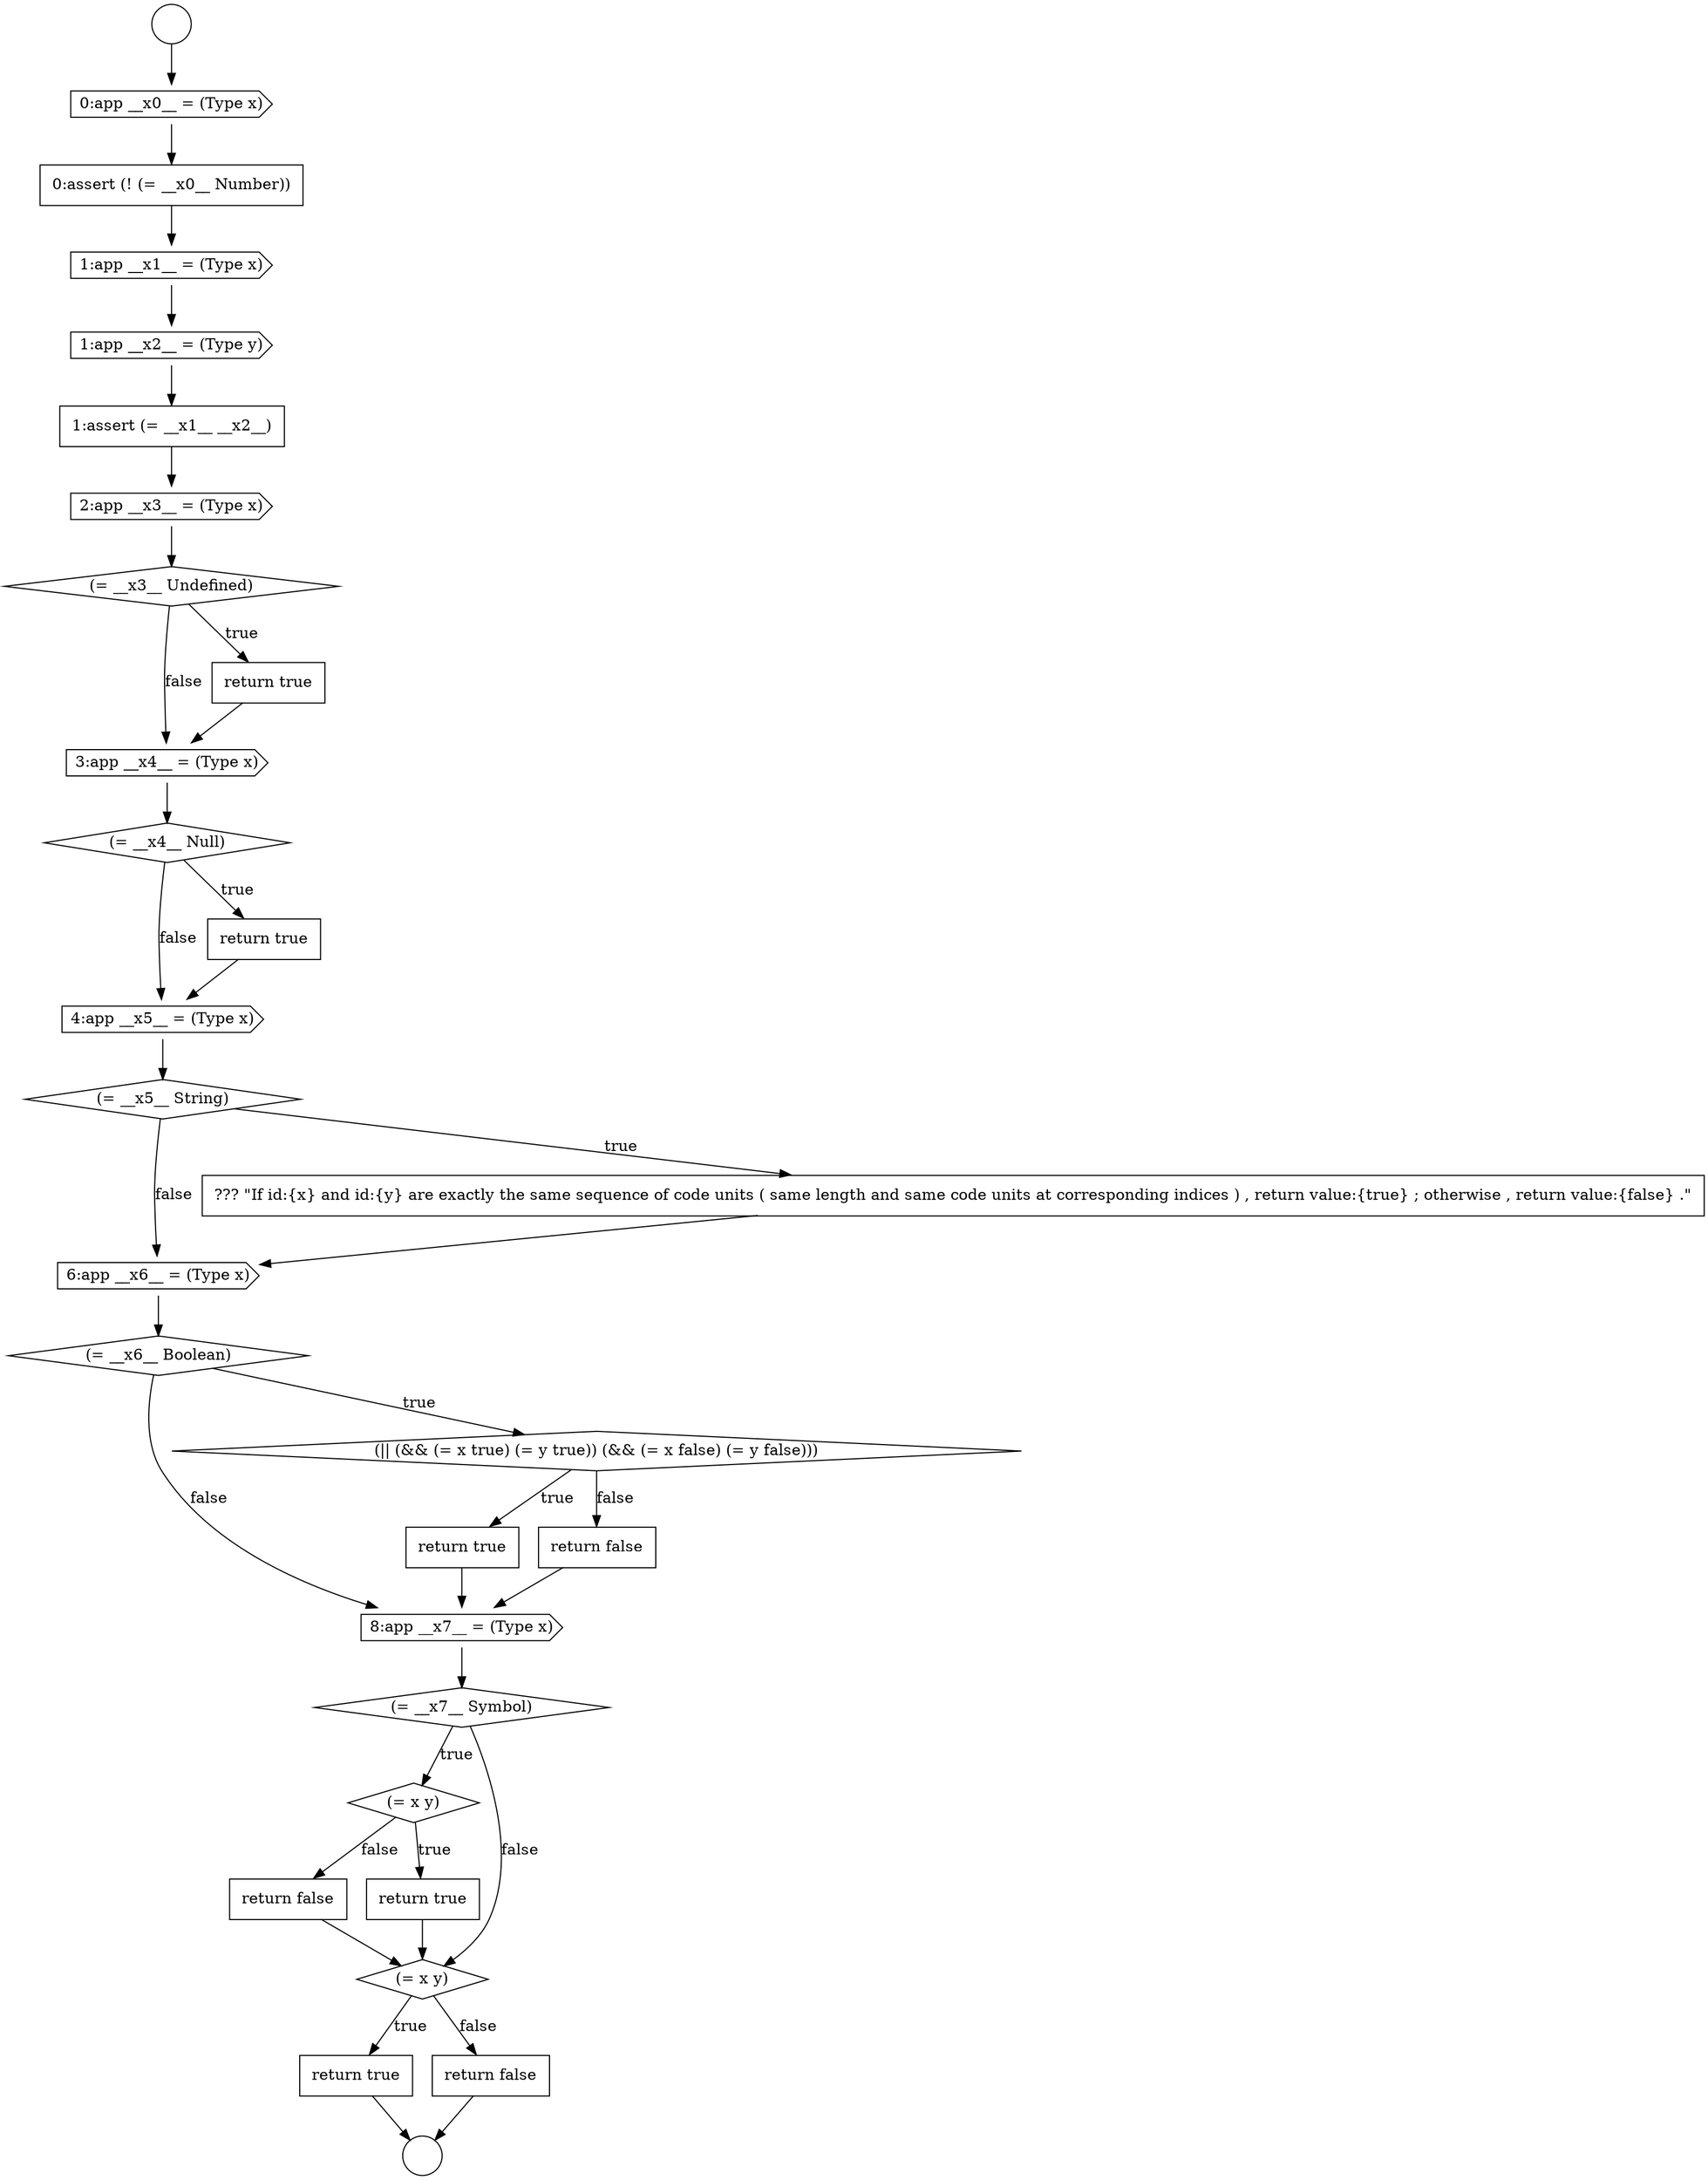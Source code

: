 digraph {
  node614 [shape=cds, label=<<font color="black">6:app __x6__ = (Type x)</font>> color="black" fillcolor="white" style=filled]
  node619 [shape=cds, label=<<font color="black">8:app __x7__ = (Type x)</font>> color="black" fillcolor="white" style=filled]
  node606 [shape=diamond, label=<<font color="black">(= __x3__ Undefined)</font>> color="black" fillcolor="white" style=filled]
  node623 [shape=none, margin=0, label=<<font color="black">
    <table border="0" cellborder="1" cellspacing="0" cellpadding="10">
      <tr><td align="left">return false</td></tr>
    </table>
  </font>> color="black" fillcolor="white" style=filled]
  node602 [shape=cds, label=<<font color="black">1:app __x1__ = (Type x)</font>> color="black" fillcolor="white" style=filled]
  node598 [shape=circle label=" " color="black" fillcolor="white" style=filled]
  node625 [shape=none, margin=0, label=<<font color="black">
    <table border="0" cellborder="1" cellspacing="0" cellpadding="10">
      <tr><td align="left">return true</td></tr>
    </table>
  </font>> color="black" fillcolor="white" style=filled]
  node611 [shape=cds, label=<<font color="black">4:app __x5__ = (Type x)</font>> color="black" fillcolor="white" style=filled]
  node608 [shape=cds, label=<<font color="black">3:app __x4__ = (Type x)</font>> color="black" fillcolor="white" style=filled]
  node617 [shape=none, margin=0, label=<<font color="black">
    <table border="0" cellborder="1" cellspacing="0" cellpadding="10">
      <tr><td align="left">return true</td></tr>
    </table>
  </font>> color="black" fillcolor="white" style=filled]
  node615 [shape=diamond, label=<<font color="black">(= __x6__ Boolean)</font>> color="black" fillcolor="white" style=filled]
  node610 [shape=none, margin=0, label=<<font color="black">
    <table border="0" cellborder="1" cellspacing="0" cellpadding="10">
      <tr><td align="left">return true</td></tr>
    </table>
  </font>> color="black" fillcolor="white" style=filled]
  node622 [shape=none, margin=0, label=<<font color="black">
    <table border="0" cellborder="1" cellspacing="0" cellpadding="10">
      <tr><td align="left">return true</td></tr>
    </table>
  </font>> color="black" fillcolor="white" style=filled]
  node605 [shape=cds, label=<<font color="black">2:app __x3__ = (Type x)</font>> color="black" fillcolor="white" style=filled]
  node618 [shape=none, margin=0, label=<<font color="black">
    <table border="0" cellborder="1" cellspacing="0" cellpadding="10">
      <tr><td align="left">return false</td></tr>
    </table>
  </font>> color="black" fillcolor="white" style=filled]
  node601 [shape=none, margin=0, label=<<font color="black">
    <table border="0" cellborder="1" cellspacing="0" cellpadding="10">
      <tr><td align="left">0:assert (! (= __x0__ Number))</td></tr>
    </table>
  </font>> color="black" fillcolor="white" style=filled]
  node604 [shape=none, margin=0, label=<<font color="black">
    <table border="0" cellborder="1" cellspacing="0" cellpadding="10">
      <tr><td align="left">1:assert (= __x1__ __x2__)</td></tr>
    </table>
  </font>> color="black" fillcolor="white" style=filled]
  node616 [shape=diamond, label=<<font color="black">(|| (&amp;&amp; (= x true) (= y true)) (&amp;&amp; (= x false) (= y false)))</font>> color="black" fillcolor="white" style=filled]
  node599 [shape=circle label=" " color="black" fillcolor="white" style=filled]
  node609 [shape=diamond, label=<<font color="black">(= __x4__ Null)</font>> color="black" fillcolor="white" style=filled]
  node621 [shape=diamond, label=<<font color="black">(= x y)</font>> color="black" fillcolor="white" style=filled]
  node626 [shape=none, margin=0, label=<<font color="black">
    <table border="0" cellborder="1" cellspacing="0" cellpadding="10">
      <tr><td align="left">return false</td></tr>
    </table>
  </font>> color="black" fillcolor="white" style=filled]
  node613 [shape=none, margin=0, label=<<font color="black">
    <table border="0" cellborder="1" cellspacing="0" cellpadding="10">
      <tr><td align="left">??? &quot;If id:{x} and id:{y} are exactly the same sequence of code units ( same length and same code units at corresponding indices ) , return value:{true} ; otherwise , return value:{false} .&quot;</td></tr>
    </table>
  </font>> color="black" fillcolor="white" style=filled]
  node600 [shape=cds, label=<<font color="black">0:app __x0__ = (Type x)</font>> color="black" fillcolor="white" style=filled]
  node612 [shape=diamond, label=<<font color="black">(= __x5__ String)</font>> color="black" fillcolor="white" style=filled]
  node620 [shape=diamond, label=<<font color="black">(= __x7__ Symbol)</font>> color="black" fillcolor="white" style=filled]
  node603 [shape=cds, label=<<font color="black">1:app __x2__ = (Type y)</font>> color="black" fillcolor="white" style=filled]
  node624 [shape=diamond, label=<<font color="black">(= x y)</font>> color="black" fillcolor="white" style=filled]
  node607 [shape=none, margin=0, label=<<font color="black">
    <table border="0" cellborder="1" cellspacing="0" cellpadding="10">
      <tr><td align="left">return true</td></tr>
    </table>
  </font>> color="black" fillcolor="white" style=filled]
  node617 -> node619 [ color="black"]
  node598 -> node600 [ color="black"]
  node600 -> node601 [ color="black"]
  node607 -> node608 [ color="black"]
  node613 -> node614 [ color="black"]
  node620 -> node621 [label=<<font color="black">true</font>> color="black"]
  node620 -> node624 [label=<<font color="black">false</font>> color="black"]
  node623 -> node624 [ color="black"]
  node616 -> node617 [label=<<font color="black">true</font>> color="black"]
  node616 -> node618 [label=<<font color="black">false</font>> color="black"]
  node602 -> node603 [ color="black"]
  node605 -> node606 [ color="black"]
  node614 -> node615 [ color="black"]
  node608 -> node609 [ color="black"]
  node612 -> node613 [label=<<font color="black">true</font>> color="black"]
  node612 -> node614 [label=<<font color="black">false</font>> color="black"]
  node601 -> node602 [ color="black"]
  node615 -> node616 [label=<<font color="black">true</font>> color="black"]
  node615 -> node619 [label=<<font color="black">false</font>> color="black"]
  node603 -> node604 [ color="black"]
  node625 -> node599 [ color="black"]
  node619 -> node620 [ color="black"]
  node609 -> node610 [label=<<font color="black">true</font>> color="black"]
  node609 -> node611 [label=<<font color="black">false</font>> color="black"]
  node604 -> node605 [ color="black"]
  node618 -> node619 [ color="black"]
  node626 -> node599 [ color="black"]
  node624 -> node625 [label=<<font color="black">true</font>> color="black"]
  node624 -> node626 [label=<<font color="black">false</font>> color="black"]
  node611 -> node612 [ color="black"]
  node621 -> node622 [label=<<font color="black">true</font>> color="black"]
  node621 -> node623 [label=<<font color="black">false</font>> color="black"]
  node610 -> node611 [ color="black"]
  node622 -> node624 [ color="black"]
  node606 -> node607 [label=<<font color="black">true</font>> color="black"]
  node606 -> node608 [label=<<font color="black">false</font>> color="black"]
}
